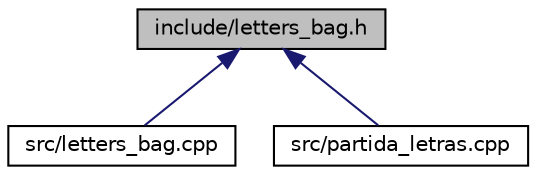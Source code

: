 digraph "include/letters_bag.h"
{
 // LATEX_PDF_SIZE
  edge [fontname="Helvetica",fontsize="10",labelfontname="Helvetica",labelfontsize="10"];
  node [fontname="Helvetica",fontsize="10",shape=record];
  Node1 [label="include/letters_bag.h",height=0.2,width=0.4,color="black", fillcolor="grey75", style="filled", fontcolor="black",tooltip="Archivo de especificación del TDA LettersBag."];
  Node1 -> Node2 [dir="back",color="midnightblue",fontsize="10",style="solid",fontname="Helvetica"];
  Node2 [label="src/letters_bag.cpp",height=0.2,width=0.4,color="black", fillcolor="white", style="filled",URL="$letters__bag_8cpp.html",tooltip="Archivo de implementación del TDA LettersBag."];
  Node1 -> Node3 [dir="back",color="midnightblue",fontsize="10",style="solid",fontname="Helvetica"];
  Node3 [label="src/partida_letras.cpp",height=0.2,width=0.4,color="black", fillcolor="white", style="filled",URL="$partida__letras_8cpp.html",tooltip="programa que prueba el TDA Solver"];
}
